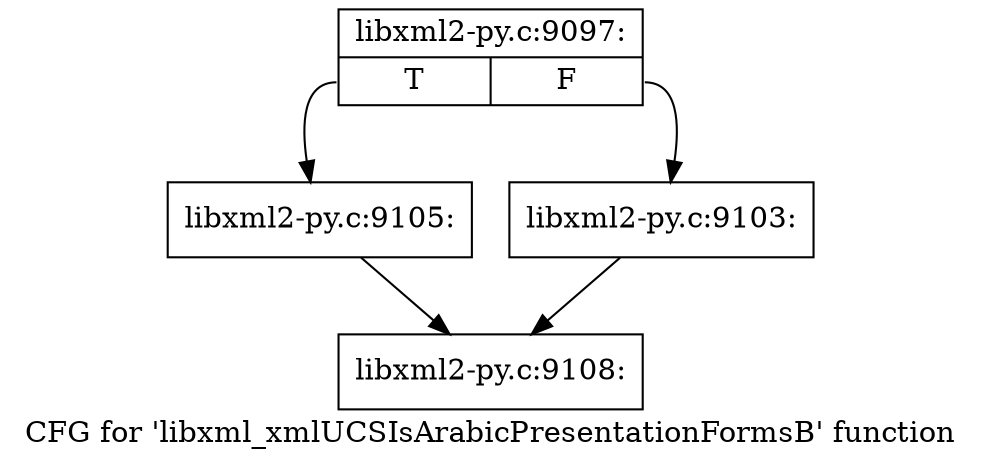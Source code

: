digraph "CFG for 'libxml_xmlUCSIsArabicPresentationFormsB' function" {
	label="CFG for 'libxml_xmlUCSIsArabicPresentationFormsB' function";

	Node0x44e3bf0 [shape=record,label="{libxml2-py.c:9097:|{<s0>T|<s1>F}}"];
	Node0x44e3bf0:s0 -> Node0x44e4c50;
	Node0x44e3bf0:s1 -> Node0x44e4c00;
	Node0x44e4c00 [shape=record,label="{libxml2-py.c:9103:}"];
	Node0x44e4c00 -> Node0x44e2170;
	Node0x44e4c50 [shape=record,label="{libxml2-py.c:9105:}"];
	Node0x44e4c50 -> Node0x44e2170;
	Node0x44e2170 [shape=record,label="{libxml2-py.c:9108:}"];
}
